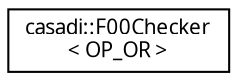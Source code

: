 digraph "Graphical Class Hierarchy"
{
  edge [fontname="FreeSans.ttf",fontsize="10",labelfontname="FreeSans.ttf",labelfontsize="10"];
  node [fontname="FreeSans.ttf",fontsize="10",shape=record];
  rankdir="LR";
  Node1 [label="casadi::F00Checker\l\< OP_OR \>",height=0.2,width=0.4,color="black", fillcolor="white", style="filled",URL="$d9/dc4/structcasadi_1_1F00Checker_3_01OP__OR_01_4.html"];
}
